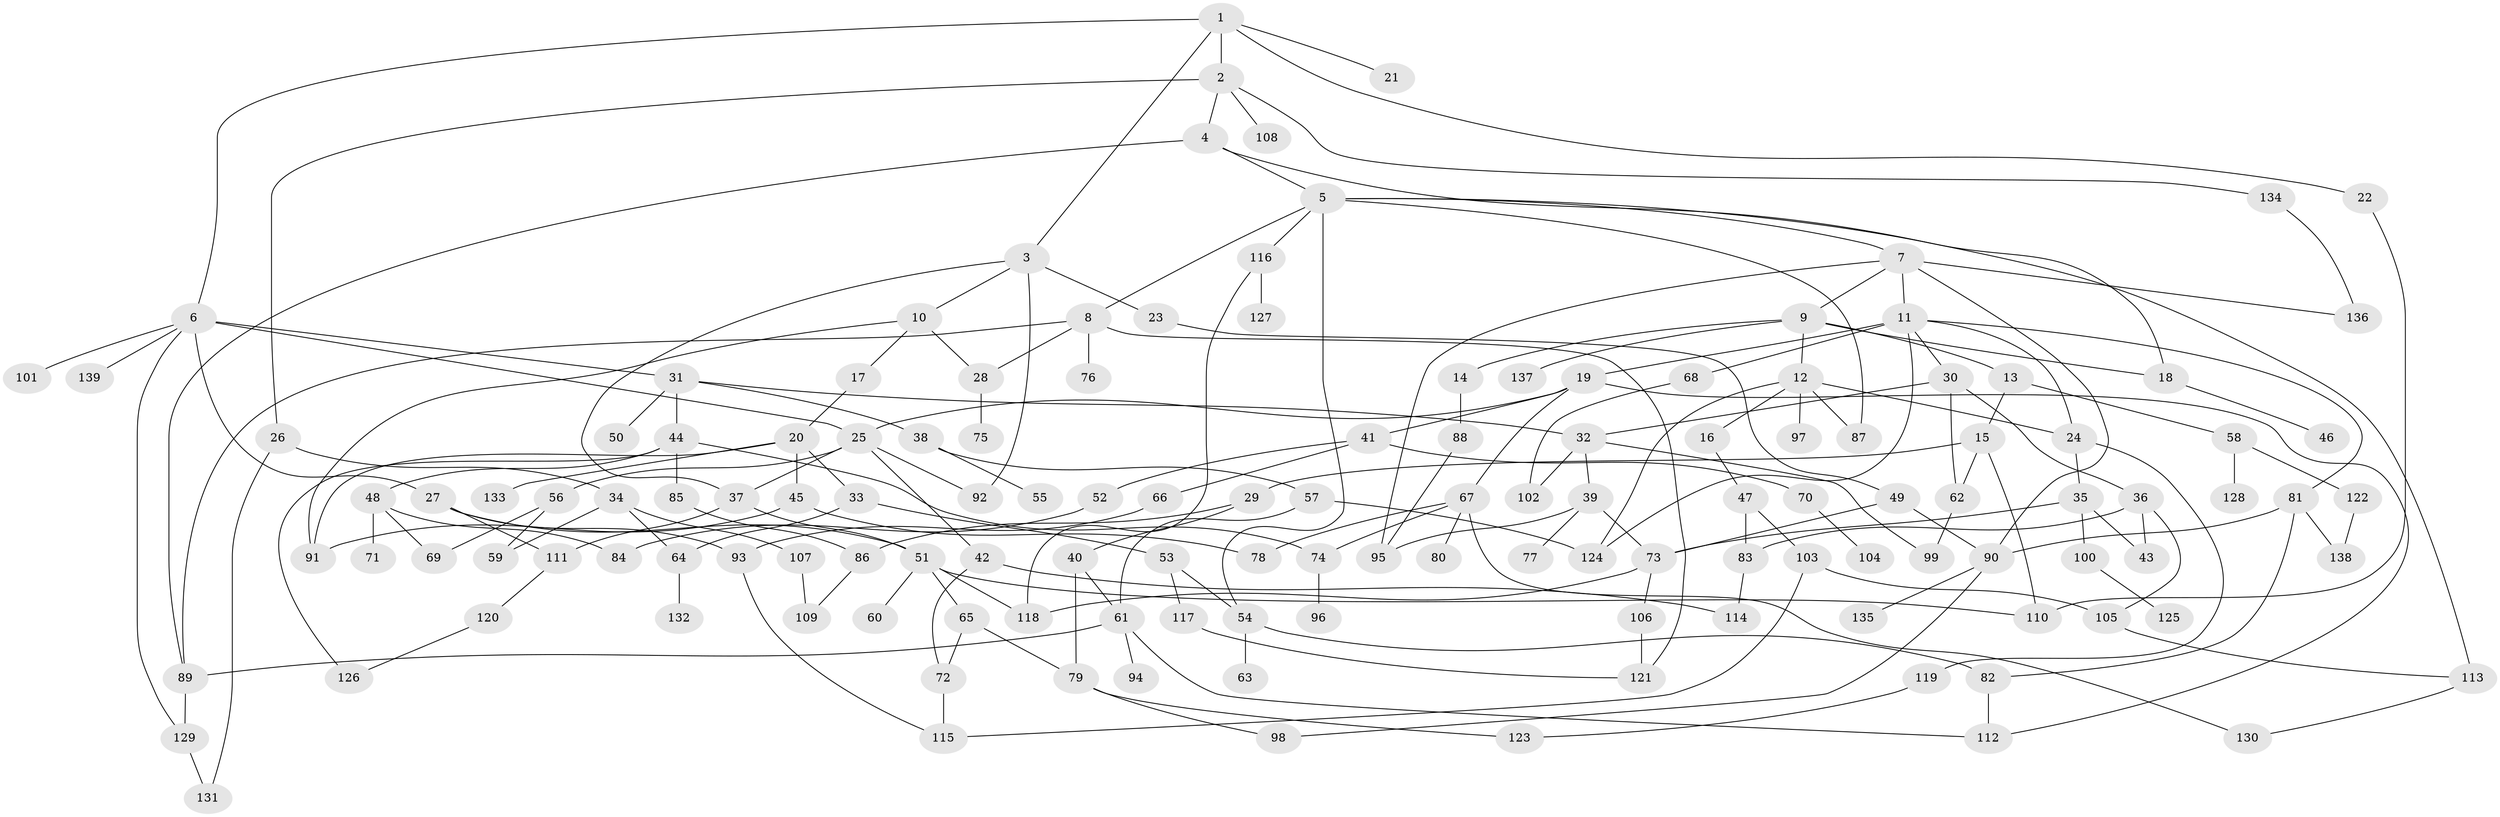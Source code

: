 // coarse degree distribution, {5: 0.13978494623655913, 4: 0.13978494623655913, 7: 0.053763440860215055, 11: 0.021505376344086023, 6: 0.03225806451612903, 2: 0.22580645161290322, 1: 0.1935483870967742, 3: 0.1935483870967742}
// Generated by graph-tools (version 1.1) at 2025/41/03/06/25 10:41:27]
// undirected, 139 vertices, 200 edges
graph export_dot {
graph [start="1"]
  node [color=gray90,style=filled];
  1;
  2;
  3;
  4;
  5;
  6;
  7;
  8;
  9;
  10;
  11;
  12;
  13;
  14;
  15;
  16;
  17;
  18;
  19;
  20;
  21;
  22;
  23;
  24;
  25;
  26;
  27;
  28;
  29;
  30;
  31;
  32;
  33;
  34;
  35;
  36;
  37;
  38;
  39;
  40;
  41;
  42;
  43;
  44;
  45;
  46;
  47;
  48;
  49;
  50;
  51;
  52;
  53;
  54;
  55;
  56;
  57;
  58;
  59;
  60;
  61;
  62;
  63;
  64;
  65;
  66;
  67;
  68;
  69;
  70;
  71;
  72;
  73;
  74;
  75;
  76;
  77;
  78;
  79;
  80;
  81;
  82;
  83;
  84;
  85;
  86;
  87;
  88;
  89;
  90;
  91;
  92;
  93;
  94;
  95;
  96;
  97;
  98;
  99;
  100;
  101;
  102;
  103;
  104;
  105;
  106;
  107;
  108;
  109;
  110;
  111;
  112;
  113;
  114;
  115;
  116;
  117;
  118;
  119;
  120;
  121;
  122;
  123;
  124;
  125;
  126;
  127;
  128;
  129;
  130;
  131;
  132;
  133;
  134;
  135;
  136;
  137;
  138;
  139;
  1 -- 2;
  1 -- 3;
  1 -- 6;
  1 -- 21;
  1 -- 22;
  2 -- 4;
  2 -- 26;
  2 -- 108;
  2 -- 134;
  3 -- 10;
  3 -- 23;
  3 -- 37;
  3 -- 92;
  4 -- 5;
  4 -- 18;
  4 -- 89;
  5 -- 7;
  5 -- 8;
  5 -- 54;
  5 -- 113;
  5 -- 116;
  5 -- 87;
  6 -- 27;
  6 -- 31;
  6 -- 101;
  6 -- 139;
  6 -- 25;
  6 -- 129;
  7 -- 9;
  7 -- 11;
  7 -- 90;
  7 -- 136;
  7 -- 95;
  8 -- 76;
  8 -- 89;
  8 -- 121;
  8 -- 28;
  9 -- 12;
  9 -- 13;
  9 -- 14;
  9 -- 18;
  9 -- 137;
  10 -- 17;
  10 -- 28;
  10 -- 91;
  11 -- 19;
  11 -- 30;
  11 -- 68;
  11 -- 81;
  11 -- 24;
  11 -- 124;
  12 -- 16;
  12 -- 24;
  12 -- 87;
  12 -- 97;
  12 -- 124;
  13 -- 15;
  13 -- 58;
  14 -- 88;
  15 -- 29;
  15 -- 110;
  15 -- 62;
  16 -- 47;
  17 -- 20;
  18 -- 46;
  19 -- 25;
  19 -- 41;
  19 -- 67;
  19 -- 112;
  20 -- 33;
  20 -- 45;
  20 -- 133;
  20 -- 91;
  22 -- 110;
  23 -- 49;
  24 -- 35;
  24 -- 119;
  25 -- 42;
  25 -- 56;
  25 -- 92;
  25 -- 37;
  26 -- 34;
  26 -- 131;
  27 -- 51;
  27 -- 111;
  27 -- 93;
  28 -- 75;
  29 -- 40;
  29 -- 86;
  30 -- 36;
  30 -- 62;
  30 -- 32;
  31 -- 32;
  31 -- 38;
  31 -- 44;
  31 -- 50;
  32 -- 39;
  32 -- 99;
  32 -- 102;
  33 -- 53;
  33 -- 64;
  34 -- 64;
  34 -- 107;
  34 -- 59;
  35 -- 100;
  35 -- 73;
  35 -- 43;
  36 -- 43;
  36 -- 105;
  36 -- 83;
  37 -- 51;
  37 -- 111;
  38 -- 55;
  38 -- 57;
  39 -- 73;
  39 -- 77;
  39 -- 95;
  40 -- 61;
  40 -- 79;
  41 -- 52;
  41 -- 66;
  41 -- 70;
  42 -- 72;
  42 -- 114;
  44 -- 48;
  44 -- 74;
  44 -- 85;
  44 -- 126;
  45 -- 91;
  45 -- 78;
  47 -- 83;
  47 -- 103;
  48 -- 71;
  48 -- 84;
  48 -- 69;
  49 -- 73;
  49 -- 90;
  51 -- 60;
  51 -- 65;
  51 -- 118;
  51 -- 110;
  52 -- 84;
  53 -- 117;
  53 -- 54;
  54 -- 63;
  54 -- 82;
  56 -- 59;
  56 -- 69;
  57 -- 124;
  57 -- 61;
  58 -- 122;
  58 -- 128;
  61 -- 94;
  61 -- 112;
  61 -- 89;
  62 -- 99;
  64 -- 132;
  65 -- 79;
  65 -- 72;
  66 -- 93;
  67 -- 78;
  67 -- 80;
  67 -- 130;
  67 -- 74;
  68 -- 102;
  70 -- 104;
  72 -- 115;
  73 -- 106;
  73 -- 118;
  74 -- 96;
  79 -- 98;
  79 -- 123;
  81 -- 82;
  81 -- 90;
  81 -- 138;
  82 -- 112;
  83 -- 114;
  85 -- 86;
  86 -- 109;
  88 -- 95;
  89 -- 129;
  90 -- 135;
  90 -- 98;
  93 -- 115;
  100 -- 125;
  103 -- 105;
  103 -- 115;
  105 -- 113;
  106 -- 121;
  107 -- 109;
  111 -- 120;
  113 -- 130;
  116 -- 127;
  116 -- 118;
  117 -- 121;
  119 -- 123;
  120 -- 126;
  122 -- 138;
  129 -- 131;
  134 -- 136;
}
